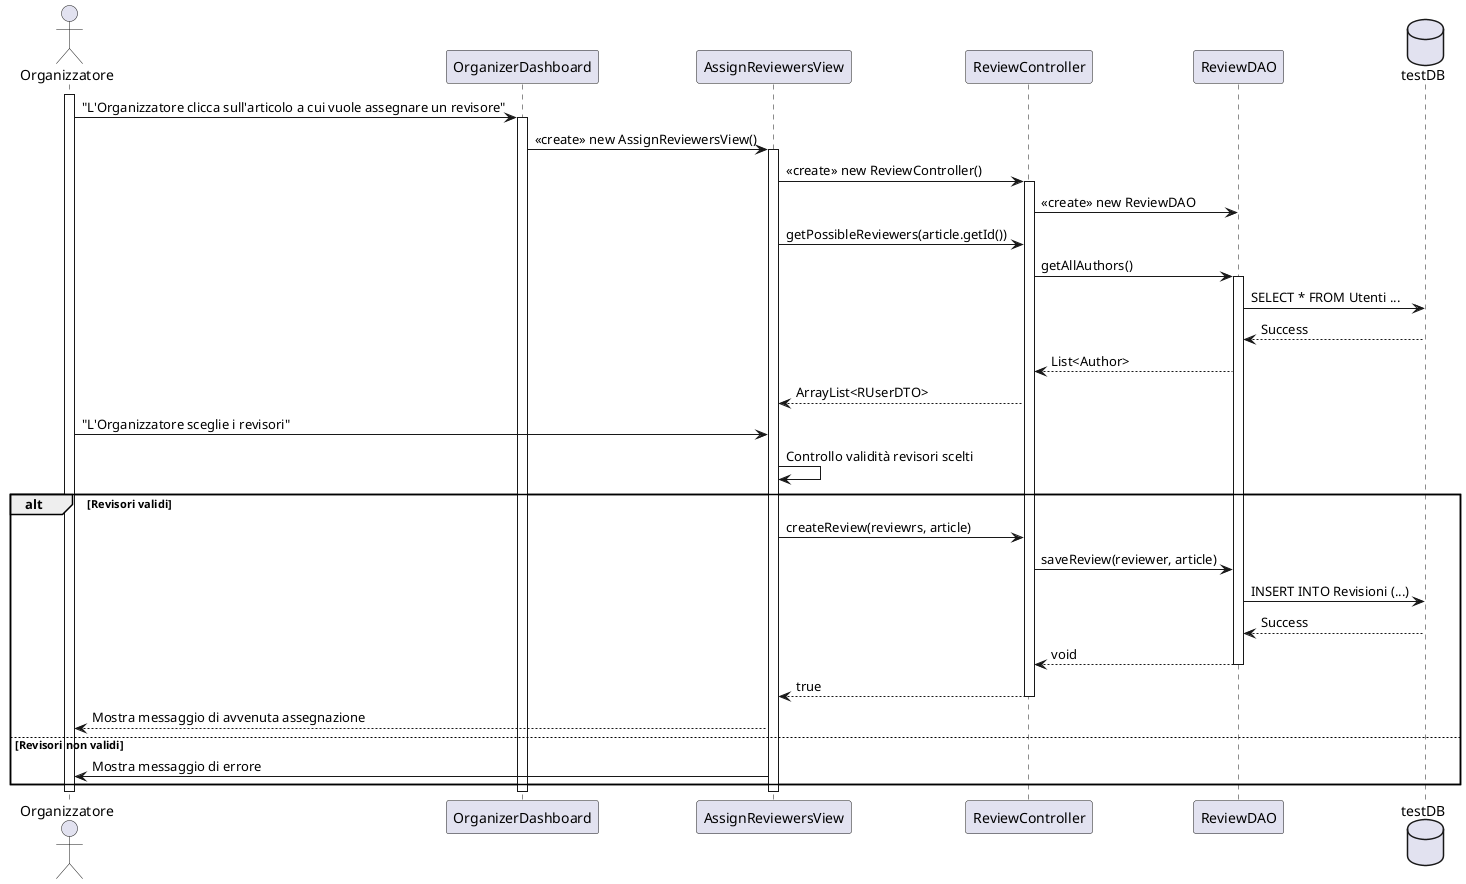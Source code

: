 @startuml
actor Organizzatore
participant OrganizerDashboard
participant AssignReviewersView
participant ReviewController
participant ReviewDAO
database testDB

activate Organizzatore
Organizzatore -> OrganizerDashboard: "L'Organizzatore clicca sull'articolo a cui vuole assegnare un revisore"
activate OrganizerDashboard
OrganizerDashboard -> AssignReviewersView: <<create>> new AssignReviewersView()
activate AssignReviewersView
AssignReviewersView -> ReviewController: <<create>> new ReviewController()
activate ReviewController
ReviewController -> ReviewDAO: <<create>> new ReviewDAO
AssignReviewersView -> ReviewController: getPossibleReviewers(article.getId())
ReviewController -> ReviewDAO: getAllAuthors()
activate ReviewDAO
ReviewDAO -> testDB: SELECT * FROM Utenti ...
testDB --> ReviewDAO: Success
ReviewDAO --> ReviewController: List<Author>
ReviewController --> AssignReviewersView: ArrayList<RUserDTO>
Organizzatore -> AssignReviewersView: "L'Organizzatore sceglie i revisori"
AssignReviewersView -> AssignReviewersView: Controllo validità revisori scelti
alt Revisori validi
AssignReviewersView -> ReviewController: createReview(reviewrs, article)
ReviewController -> ReviewDAO: saveReview(reviewer, article)
ReviewDAO -> testDB: INSERT INTO Revisioni (...)
testDB --> ReviewDAO: Success
ReviewDAO --> ReviewController : void
deactivate ReviewDAO
ReviewController --> AssignReviewersView : true
deactivate ReviewController
AssignReviewersView --> Organizzatore: Mostra messaggio di avvenuta assegnazione
else Revisori non validi
AssignReviewersView -> Organizzatore: Mostra messaggio di errore
end
deactivate AssignReviewersView
deactivate OrganizerDashboard
deactivate Organizzatore
@enduml

